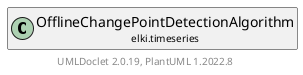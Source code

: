 @startuml
    remove .*\.(Instance|Par|Parameterizer|Factory)$
    set namespaceSeparator none
    hide empty fields
    hide empty methods

    class "<size:14>OfflineChangePointDetectionAlgorithm.Instance\n<size:10>elki.timeseries" as elki.timeseries.OfflineChangePointDetectionAlgorithm.Instance [[OfflineChangePointDetectionAlgorithm.Instance.html]] {
        ~column: double[]
        ~sums: double[]
        ~bstrap: double[]
        ~iter: DBIDArrayIter
        ~result: ChangePoints
        ~columnnr: int
        ~rnd: Random
        +Instance(Random)
        +run(Relation<DoubleVector>): ChangePoints
        -multipleChangepointsWithConfidence(int, int): int
        -bootstrapConfidence(int, int, double): double
    }

    class "<size:14>OfflineChangePointDetectionAlgorithm\n<size:10>elki.timeseries" as elki.timeseries.OfflineChangePointDetectionAlgorithm [[OfflineChangePointDetectionAlgorithm.html]]

    elki.timeseries.OfflineChangePointDetectionAlgorithm +-- elki.timeseries.OfflineChangePointDetectionAlgorithm.Instance

    center footer UMLDoclet 2.0.19, PlantUML 1.2022.8
@enduml
